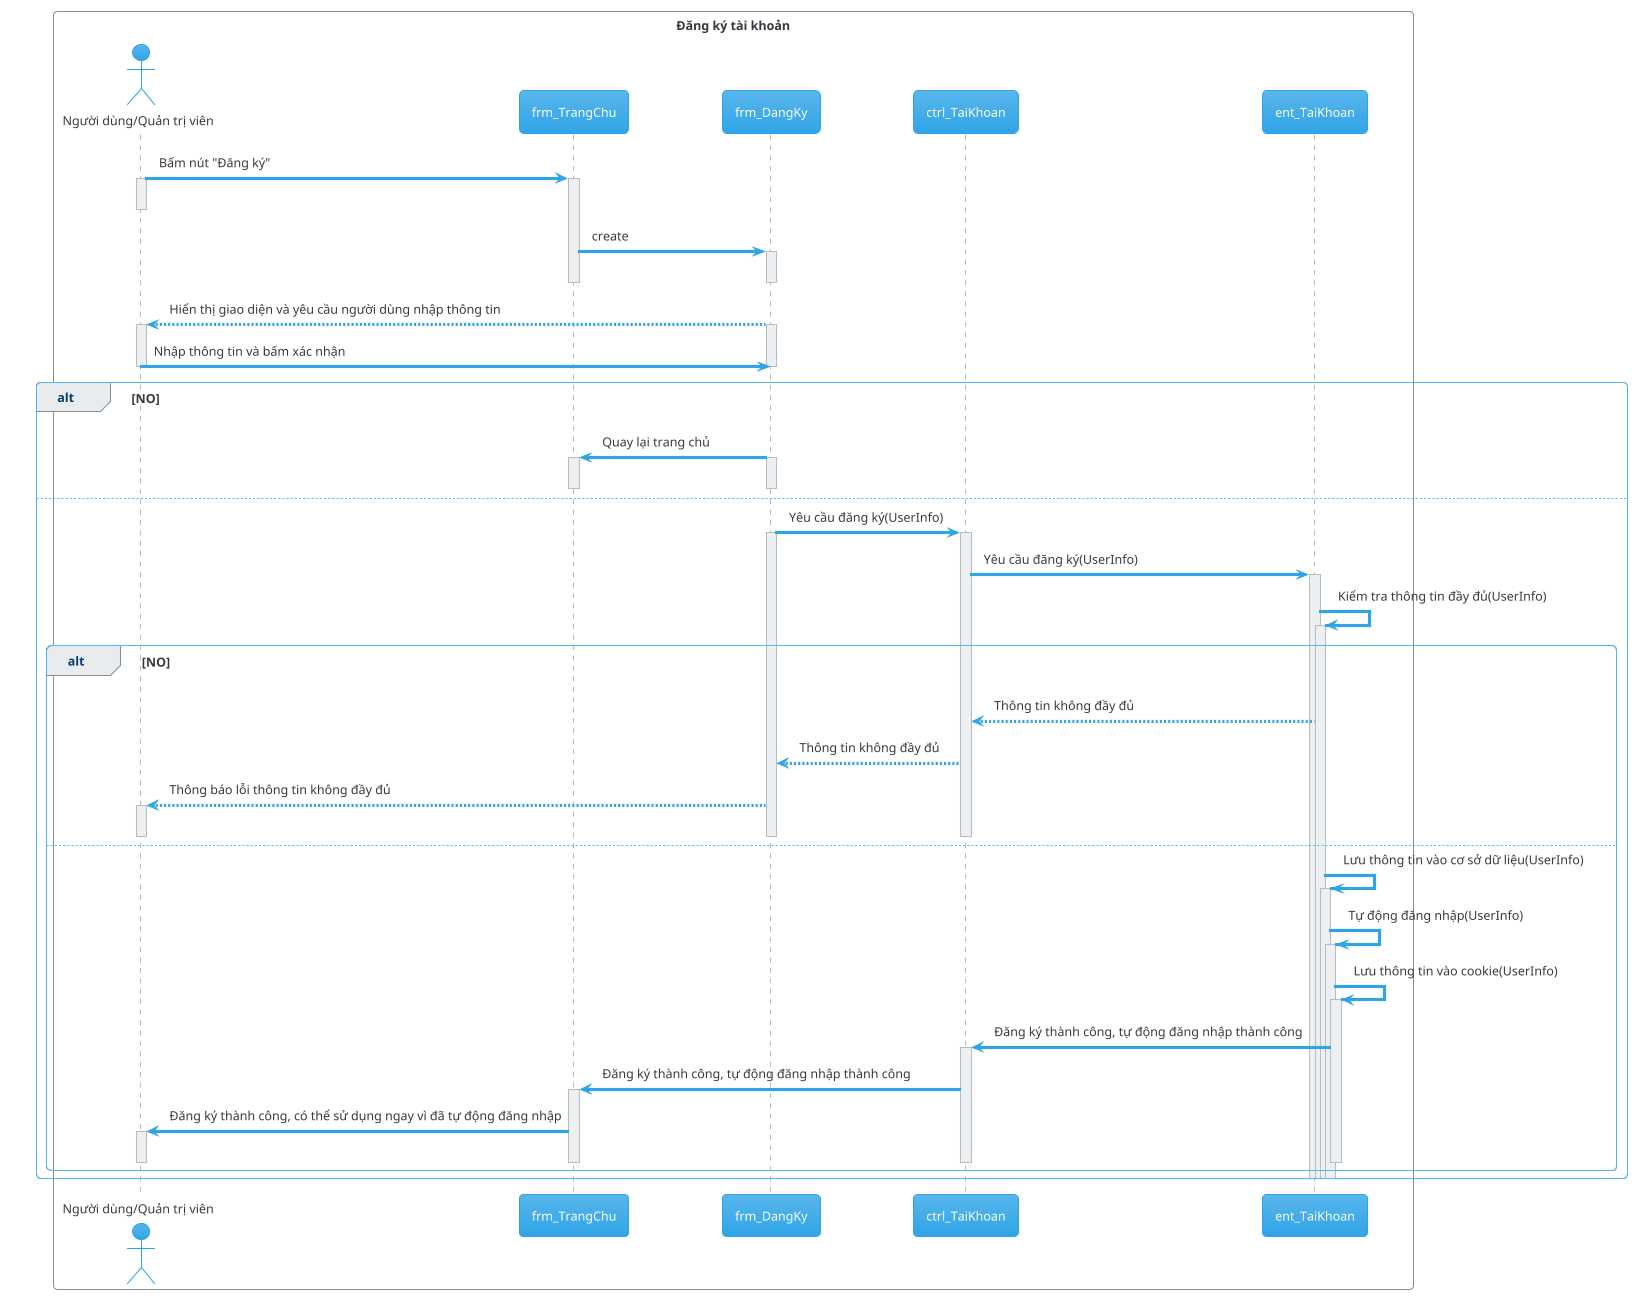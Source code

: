 @startuml
!theme cerulean

skinparam backgroundColor #FFFFFF

box "Đăng ký tài khoản" #White
	actor "Người dùng/Quản trị viên" as user
	participant frm_TrangChu as homepage
	participant frm_DangKy as register
	participant ctrl_TaiKhoan as ctrl_user
	participant ent_TaiKhoan as ent_user

	/' Press sign up '/
	user -> homepage: Bấm nút "Đăng ký"
	activate user
	activate homepage
	
	deactivate user

	/' Create frm_Login '/
	homepage -> register: create
	activate register
	deactivate register
	
	/' We are done with homepage '/
	deactivate homepage

	/' Display and require user input '/
	register --> user: Hiển thị giao diện và yêu cầu người dùng nhập thông tin
	
	activate register
	activate user

	user -> register: Nhập thông tin và bấm xác nhận

	deactivate register
	deactivate user

	/' User confirmation '/
	alt NO
		register -> homepage: Quay lại trang chủ
		
		activate register
		activate homepage

		deactivate register
		deactivate homepage
	else
		register -> ctrl_user: Yêu cầu đăng ký(UserInfo)
		
		activate register
		activate ctrl_user
		
		ctrl_user -> ent_user: Yêu cầu đăng ký(UserInfo)
		
		activate ent_user

		ent_user -> ent_user: Kiểm tra thông tin đầy đủ(UserInfo)
		activate ent_user

		alt NO
			ent_user --> ctrl_user: Thông tin không đầy đủ

			ctrl_user --> register: Thông tin không đầy đủ

			register --> user: Thông báo lỗi thông tin không đầy đủ
			
			activate user

			deactivate user
			deactivate register
			deactivate ctrl_user
		else
			ent_user -> ent_user: Lưu thông tin vào cơ sở dữ liệu(UserInfo)
			activate ent_user

			ent_user -> ent_user: Tự động đăng nhập(UserInfo)
			activate ent_user

			ent_user -> ent_user: Lưu thông tin vào cookie(UserInfo)
			activate ent_user
			
			ent_user -> ctrl_user: Đăng ký thành công, tự động đăng nhập thành công
			
			activate ctrl_user

			ctrl_user -> homepage: Đăng ký thành công, tự động đăng nhập thành công
			
			activate homepage

			homepage -> user: Đăng ký thành công, có thể sử dụng ngay vì đã tự động đăng nhập
			
			activate user
			deactivate user

			deactivate ctrl_user
			deactivate homepage
			deactivate ent_user
		end

		deactivate ent_user

		deactivate ent_user

		deactivate ent_user

		deactivate ent_user
	end
end box

@enduml

